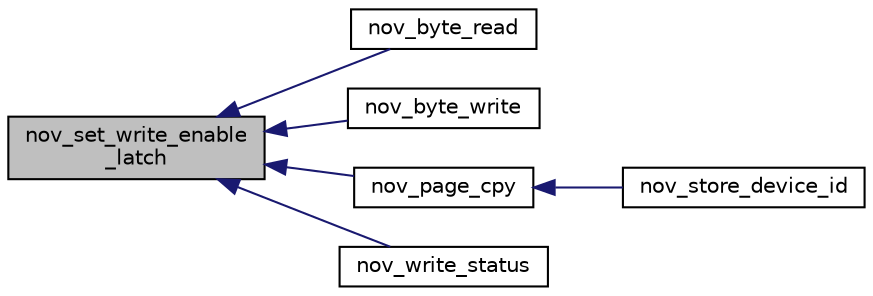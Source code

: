 digraph "nov_set_write_enable_latch"
{
 // INTERACTIVE_SVG=YES
  edge [fontname="Helvetica",fontsize="10",labelfontname="Helvetica",labelfontsize="10"];
  node [fontname="Helvetica",fontsize="10",shape=record];
  rankdir="LR";
  Node1 [label="nov_set_write_enable\l_latch",height=0.2,width=0.4,color="black", fillcolor="grey75", style="filled", fontcolor="black"];
  Node1 -> Node2 [dir="back",color="midnightblue",fontsize="10",style="solid",fontname="Helvetica"];
  Node2 [label="nov_byte_read",height=0.2,width=0.4,color="black", fillcolor="white", style="filled",URL="$d1/dea/a00054.html#adf5af9eb34f1cd301648dfa3c71fe392",tooltip="reads single from the specified eeprom address. "];
  Node1 -> Node3 [dir="back",color="midnightblue",fontsize="10",style="solid",fontname="Helvetica"];
  Node3 [label="nov_byte_write",height=0.2,width=0.4,color="black", fillcolor="white", style="filled",URL="$d1/dea/a00054.html#a3f47e1f5179297e173ae8508c7185632",tooltip="writes a single byte to the specified eeprom address. "];
  Node1 -> Node4 [dir="back",color="midnightblue",fontsize="10",style="solid",fontname="Helvetica"];
  Node4 [label="nov_page_cpy",height=0.2,width=0.4,color="black", fillcolor="white", style="filled",URL="$d1/dea/a00054.html#aeb021b0e002db120ad733c24f3e179bc",tooltip="Function transfer data from RAM to EEPROM over spi port. "];
  Node4 -> Node5 [dir="back",color="midnightblue",fontsize="10",style="solid",fontname="Helvetica"];
  Node5 [label="nov_store_device_id",height=0.2,width=0.4,color="black", fillcolor="white", style="filled",URL="$d1/dea/a00054.html#a9aa94b184db1bd55b6a4a61a34c14c8d",tooltip="Stores in EEPROM serial number. "];
  Node1 -> Node6 [dir="back",color="midnightblue",fontsize="10",style="solid",fontname="Helvetica"];
  Node6 [label="nov_write_status",height=0.2,width=0.4,color="black", fillcolor="white", style="filled",URL="$d1/dea/a00054.html#a495e93d64734be469f6725de24dd44e1",tooltip="write EEPROM status register. "];
}
